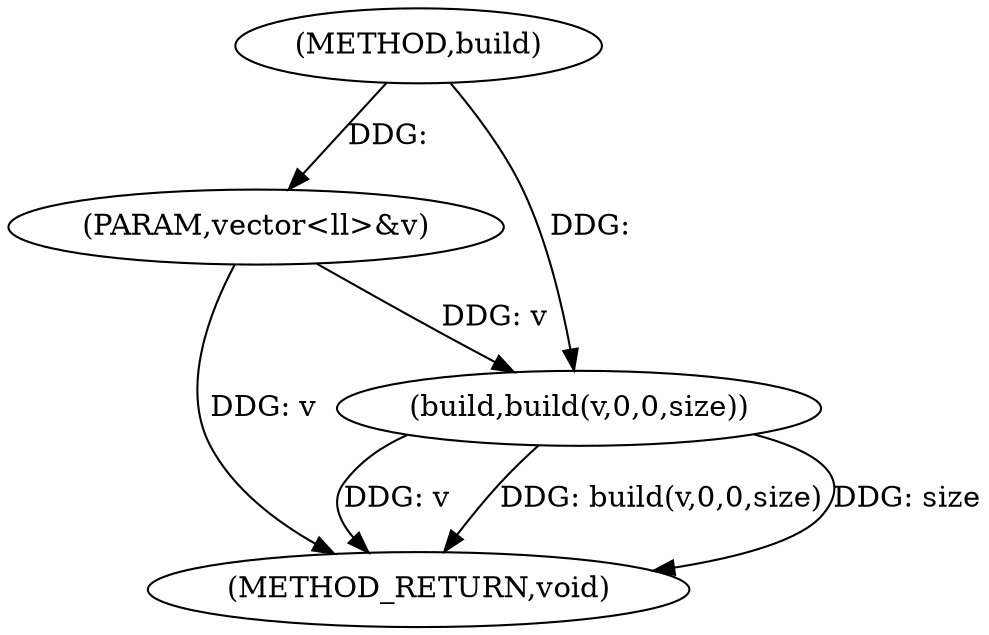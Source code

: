 digraph "build" {  
"1000472" [label = "(METHOD,build)" ]
"1000480" [label = "(METHOD_RETURN,void)" ]
"1000473" [label = "(PARAM,vector<ll>&v)" ]
"1000475" [label = "(build,build(v,0,0,size))" ]
  "1000473" -> "1000480"  [ label = "DDG: v"] 
  "1000475" -> "1000480"  [ label = "DDG: v"] 
  "1000475" -> "1000480"  [ label = "DDG: build(v,0,0,size)"] 
  "1000475" -> "1000480"  [ label = "DDG: size"] 
  "1000472" -> "1000473"  [ label = "DDG: "] 
  "1000473" -> "1000475"  [ label = "DDG: v"] 
  "1000472" -> "1000475"  [ label = "DDG: "] 
}
